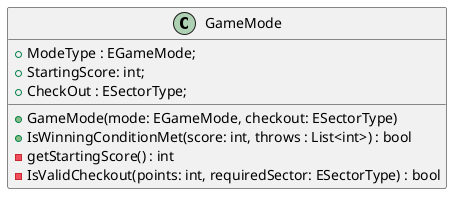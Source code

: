 @startuml GameMode
class GameMode {
    + ModeType : EGameMode;
    + StartingScore: int;
    + CheckOut : ESectorType;
    + GameMode(mode: EGameMode, checkout: ESectorType)
    + IsWinningConditionMet(score: int, throws : List<int>) : bool
    - getStartingScore() : int
    - IsValidCheckout(points: int, requiredSector: ESectorType) : bool
}
@enduml